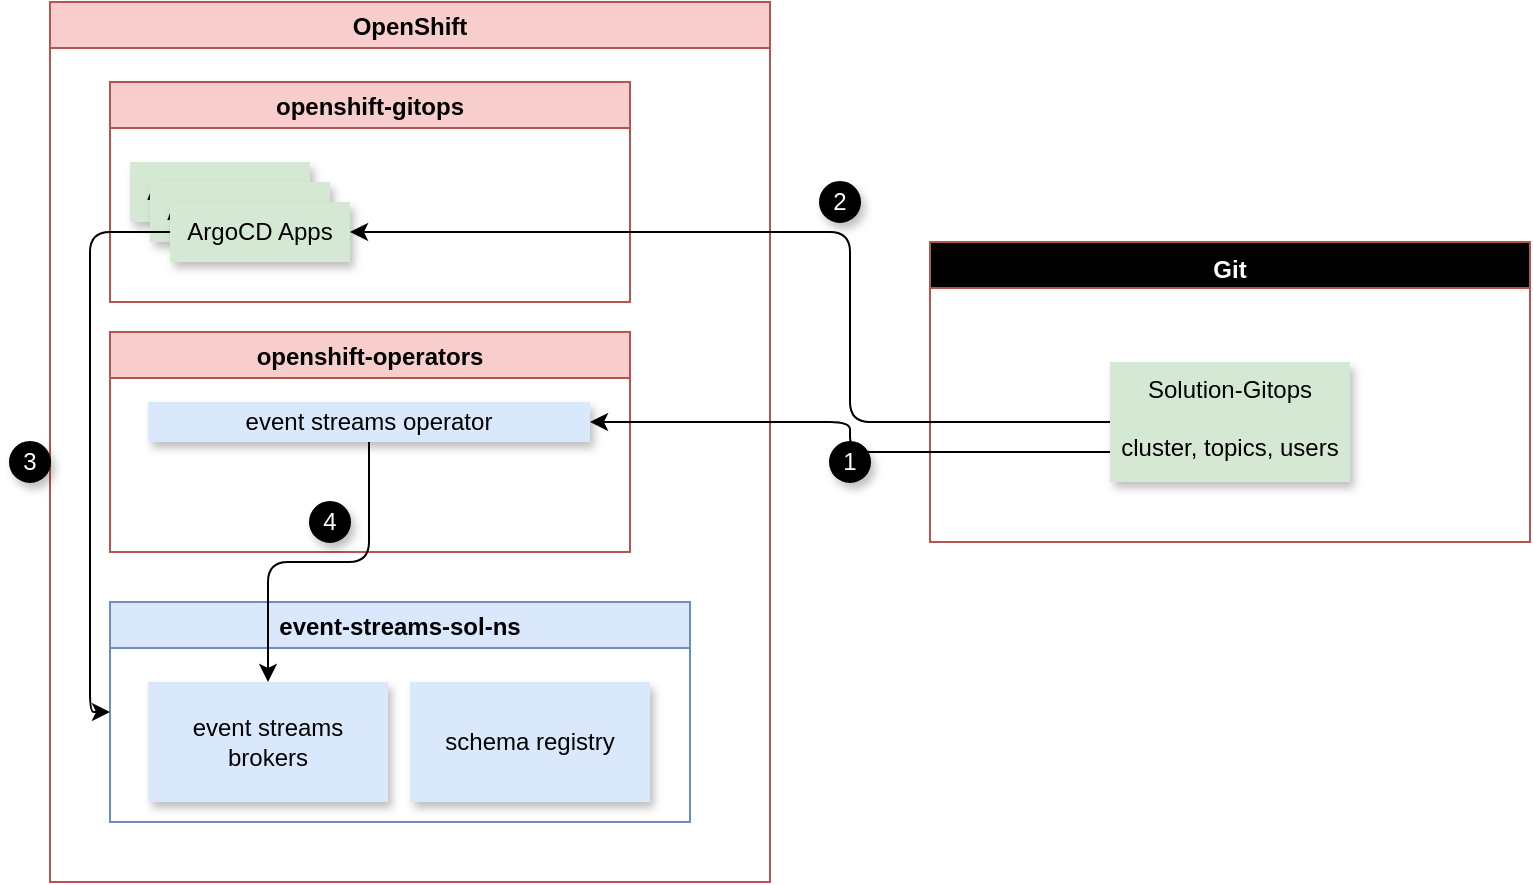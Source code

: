 <mxfile>
    <diagram id="VIvcTmYsxsRc4fpVWjU3" name="Page-1">
        <mxGraphModel dx="909" dy="1771" grid="1" gridSize="10" guides="1" tooltips="1" connect="1" arrows="1" fold="1" page="1" pageScale="1" pageWidth="850" pageHeight="1100" math="0" shadow="0">
            <root>
                <mxCell id="0"/>
                <mxCell id="1" parent="0"/>
                <mxCell id="2" value="OpenShift" style="swimlane;fillColor=#f8cecc;strokeColor=#b85450;" vertex="1" parent="1">
                    <mxGeometry x="40" y="-10" width="360" height="440" as="geometry"/>
                </mxCell>
                <mxCell id="4" value="openshift-gitops" style="swimlane;fillColor=#f8cecc;strokeColor=#b85450;" vertex="1" parent="2">
                    <mxGeometry x="30" y="40" width="260" height="110" as="geometry"/>
                </mxCell>
                <mxCell id="8" value="ArgoCD Apps" style="rounded=0;whiteSpace=wrap;html=1;fillColor=#d5e8d4;strokeColor=none;shadow=1;" vertex="1" parent="4">
                    <mxGeometry x="10" y="40" width="90" height="30" as="geometry"/>
                </mxCell>
                <mxCell id="6" value="openshift-operators" style="swimlane;fillColor=#f8cecc;strokeColor=#b85450;" vertex="1" parent="2">
                    <mxGeometry x="30" y="165" width="260" height="110" as="geometry"/>
                </mxCell>
                <mxCell id="7" value="event streams operator" style="rounded=0;whiteSpace=wrap;html=1;fillColor=#dae8fc;strokeColor=none;shadow=1;" vertex="1" parent="6">
                    <mxGeometry x="19" y="35" width="221" height="20" as="geometry"/>
                </mxCell>
                <mxCell id="24" value="4" style="ellipse;whiteSpace=wrap;html=1;aspect=fixed;shadow=1;fontColor=#FFFFFF;fillColor=#000000;" vertex="1" parent="6">
                    <mxGeometry x="100" y="85" width="20" height="20" as="geometry"/>
                </mxCell>
                <mxCell id="9" value="event-streams-sol-ns" style="swimlane;fillColor=#dae8fc;strokeColor=#6c8ebf;" vertex="1" parent="2">
                    <mxGeometry x="30" y="300" width="290" height="110" as="geometry"/>
                </mxCell>
                <mxCell id="10" value="event streams brokers" style="rounded=0;whiteSpace=wrap;html=1;fillColor=#dae8fc;strokeColor=none;shadow=1;" vertex="1" parent="9">
                    <mxGeometry x="19" y="40" width="120" height="60" as="geometry"/>
                </mxCell>
                <mxCell id="11" value="schema registry" style="rounded=0;whiteSpace=wrap;html=1;fillColor=#dae8fc;strokeColor=none;shadow=1;" vertex="1" parent="9">
                    <mxGeometry x="150" y="40" width="120" height="60" as="geometry"/>
                </mxCell>
                <mxCell id="16" style="edgeStyle=orthogonalEdgeStyle;html=1;fontColor=#FFFFFF;" edge="1" parent="2" source="7" target="10">
                    <mxGeometry relative="1" as="geometry"/>
                </mxCell>
                <mxCell id="3" value="Git" style="swimlane;fillColor=#000000;strokeColor=#b85450;fontColor=#FFFFFF;verticalAlign=top;" vertex="1" parent="1">
                    <mxGeometry x="480" y="110" width="300" height="150" as="geometry"/>
                </mxCell>
                <mxCell id="5" value="Solution-Gitops&lt;br&gt;&lt;br&gt;cluster, topics, users" style="rounded=0;whiteSpace=wrap;html=1;fillColor=#d5e8d4;strokeColor=none;shadow=1;verticalAlign=top;" vertex="1" parent="3">
                    <mxGeometry x="90" y="60" width="120" height="60" as="geometry"/>
                </mxCell>
                <mxCell id="12" value="ArgoCD Apps" style="rounded=0;whiteSpace=wrap;html=1;fillColor=#d5e8d4;strokeColor=none;shadow=1;" vertex="1" parent="1">
                    <mxGeometry x="90" y="80" width="90" height="30" as="geometry"/>
                </mxCell>
                <mxCell id="15" style="edgeStyle=orthogonalEdgeStyle;html=1;entryX=0;entryY=0.5;entryDx=0;entryDy=0;fontColor=#FFFFFF;" edge="1" parent="1" source="13" target="9">
                    <mxGeometry relative="1" as="geometry">
                        <Array as="points">
                            <mxPoint x="60" y="105"/>
                            <mxPoint x="60" y="345"/>
                        </Array>
                    </mxGeometry>
                </mxCell>
                <mxCell id="13" value="ArgoCD Apps" style="rounded=0;whiteSpace=wrap;html=1;fillColor=#d5e8d4;strokeColor=none;shadow=1;" vertex="1" parent="1">
                    <mxGeometry x="100" y="90" width="90" height="30" as="geometry"/>
                </mxCell>
                <mxCell id="14" style="edgeStyle=orthogonalEdgeStyle;html=1;entryX=1;entryY=0.5;entryDx=0;entryDy=0;fontColor=#FFFFFF;" edge="1" parent="1" source="5" target="13">
                    <mxGeometry relative="1" as="geometry">
                        <Array as="points">
                            <mxPoint x="440" y="200"/>
                            <mxPoint x="440" y="105"/>
                        </Array>
                    </mxGeometry>
                </mxCell>
                <mxCell id="17" style="edgeStyle=orthogonalEdgeStyle;html=1;exitX=0;exitY=0.75;exitDx=0;exitDy=0;fontColor=#FFFFFF;" edge="1" parent="1" source="5" target="7">
                    <mxGeometry relative="1" as="geometry"/>
                </mxCell>
                <mxCell id="18" value="1" style="ellipse;whiteSpace=wrap;html=1;aspect=fixed;shadow=1;fontColor=#FFFFFF;fillColor=#000000;" vertex="1" parent="1">
                    <mxGeometry x="430" y="210" width="20" height="20" as="geometry"/>
                </mxCell>
                <mxCell id="19" value="2" style="ellipse;whiteSpace=wrap;html=1;aspect=fixed;shadow=1;fontColor=#FFFFFF;fillColor=#000000;" vertex="1" parent="1">
                    <mxGeometry x="425" y="80" width="20" height="20" as="geometry"/>
                </mxCell>
                <mxCell id="23" value="3" style="ellipse;whiteSpace=wrap;html=1;aspect=fixed;shadow=1;fontColor=#FFFFFF;fillColor=#000000;" vertex="1" parent="1">
                    <mxGeometry x="20" y="210" width="20" height="20" as="geometry"/>
                </mxCell>
            </root>
        </mxGraphModel>
    </diagram>
</mxfile>